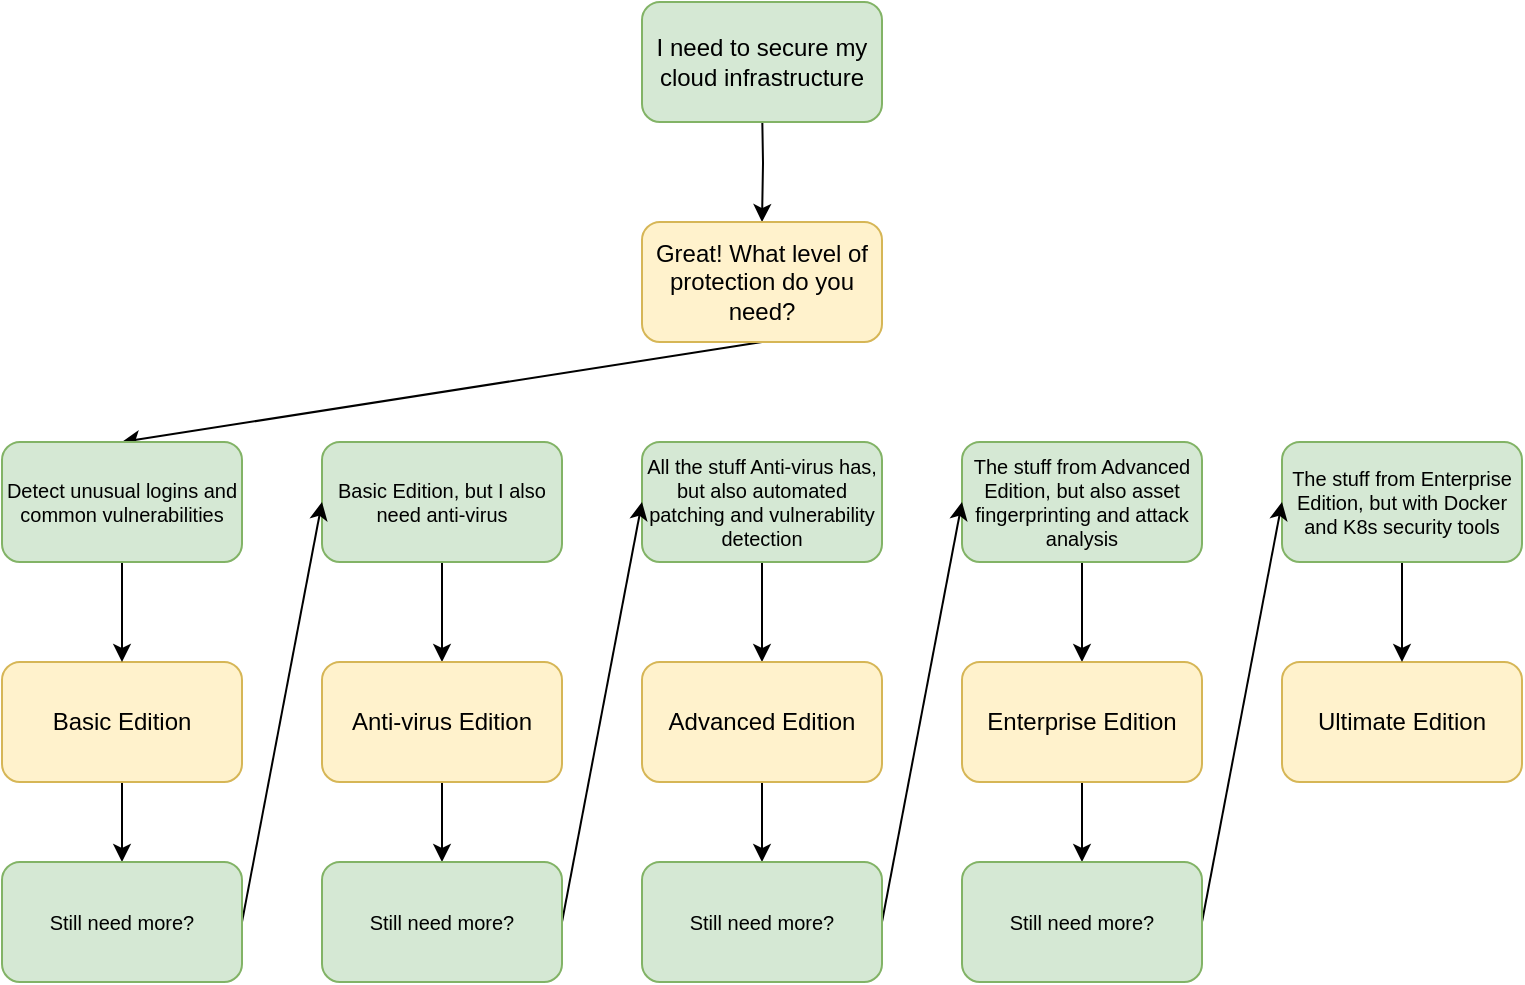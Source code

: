 <mxfile version="14.6.13" type="device"><diagram id="odFyeIaHpMTbCQvD1HdD" name="Page-1"><mxGraphModel dx="788" dy="604" grid="1" gridSize="10" guides="1" tooltips="1" connect="1" arrows="1" fold="1" page="1" pageScale="1" pageWidth="850" pageHeight="1100" math="0" shadow="0"><root><mxCell id="0"/><mxCell id="1" parent="0"/><mxCell id="CwV-jdhzBx1MFLxarZMq-2" style="edgeStyle=orthogonalEdgeStyle;rounded=0;orthogonalLoop=1;jettySize=auto;html=1;exitX=0.5;exitY=1;exitDx=0;exitDy=0;entryX=0.5;entryY=0;entryDx=0;entryDy=0;" edge="1" parent="1" target="CwV-jdhzBx1MFLxarZMq-1"><mxGeometry relative="1" as="geometry"><mxPoint x="420" y="160" as="sourcePoint"/></mxGeometry></mxCell><mxCell id="CwV-jdhzBx1MFLxarZMq-13" style="rounded=0;orthogonalLoop=1;jettySize=auto;html=1;exitX=0.5;exitY=1;exitDx=0;exitDy=0;entryX=0.5;entryY=0;entryDx=0;entryDy=0;" edge="1" parent="1" source="CwV-jdhzBx1MFLxarZMq-1" target="CwV-jdhzBx1MFLxarZMq-12"><mxGeometry relative="1" as="geometry"/></mxCell><mxCell id="CwV-jdhzBx1MFLxarZMq-1" value="Great! What level of protection do you need?" style="rounded=1;whiteSpace=wrap;html=1;fillColor=#fff2cc;strokeColor=#d6b656;" vertex="1" parent="1"><mxGeometry x="360" y="220" width="120" height="60" as="geometry"/></mxCell><mxCell id="CwV-jdhzBx1MFLxarZMq-33" style="edgeStyle=none;rounded=0;orthogonalLoop=1;jettySize=auto;html=1;exitX=0.5;exitY=1;exitDx=0;exitDy=0;entryX=0.5;entryY=0;entryDx=0;entryDy=0;fontSize=10;" edge="1" parent="1" source="CwV-jdhzBx1MFLxarZMq-3" target="CwV-jdhzBx1MFLxarZMq-32"><mxGeometry relative="1" as="geometry"/></mxCell><mxCell id="CwV-jdhzBx1MFLxarZMq-3" value="Basic Edition" style="rounded=1;whiteSpace=wrap;html=1;fillColor=#fff2cc;strokeColor=#d6b656;" vertex="1" parent="1"><mxGeometry x="40" y="440" width="120" height="60" as="geometry"/></mxCell><mxCell id="CwV-jdhzBx1MFLxarZMq-11" value="&lt;font style=&quot;font-size: 12px&quot;&gt;I need to secure my cloud infrastructure&lt;/font&gt;" style="rounded=1;whiteSpace=wrap;html=1;fillColor=#d5e8d4;strokeColor=#82b366;" vertex="1" parent="1"><mxGeometry x="360" y="110" width="120" height="60" as="geometry"/></mxCell><mxCell id="CwV-jdhzBx1MFLxarZMq-14" style="rounded=0;orthogonalLoop=1;jettySize=auto;html=1;exitX=0.5;exitY=1;exitDx=0;exitDy=0;" edge="1" parent="1" source="CwV-jdhzBx1MFLxarZMq-12" target="CwV-jdhzBx1MFLxarZMq-3"><mxGeometry relative="1" as="geometry"/></mxCell><mxCell id="CwV-jdhzBx1MFLxarZMq-12" value="Detect unusual logins and common vulnerabilities" style="rounded=1;whiteSpace=wrap;html=1;fillColor=#d5e8d4;strokeColor=#82b366;fontSize=10;" vertex="1" parent="1"><mxGeometry x="40" y="330" width="120" height="60" as="geometry"/></mxCell><mxCell id="CwV-jdhzBx1MFLxarZMq-18" style="rounded=0;orthogonalLoop=1;jettySize=auto;html=1;exitX=0.5;exitY=1;exitDx=0;exitDy=0;" edge="1" parent="1" source="CwV-jdhzBx1MFLxarZMq-15" target="CwV-jdhzBx1MFLxarZMq-16"><mxGeometry relative="1" as="geometry"/></mxCell><mxCell id="CwV-jdhzBx1MFLxarZMq-15" value="Basic Edition, but I also need anti-virus" style="rounded=1;whiteSpace=wrap;html=1;fillColor=#d5e8d4;strokeColor=#82b366;fontSize=10;" vertex="1" parent="1"><mxGeometry x="200" y="330" width="120" height="60" as="geometry"/></mxCell><mxCell id="CwV-jdhzBx1MFLxarZMq-36" style="edgeStyle=none;rounded=0;orthogonalLoop=1;jettySize=auto;html=1;exitX=0.5;exitY=1;exitDx=0;exitDy=0;entryX=0.5;entryY=0;entryDx=0;entryDy=0;fontSize=10;" edge="1" parent="1" source="CwV-jdhzBx1MFLxarZMq-16" target="CwV-jdhzBx1MFLxarZMq-35"><mxGeometry relative="1" as="geometry"/></mxCell><mxCell id="CwV-jdhzBx1MFLxarZMq-16" value="Anti-virus Edition" style="rounded=1;whiteSpace=wrap;html=1;fillColor=#fff2cc;strokeColor=#d6b656;" vertex="1" parent="1"><mxGeometry x="200" y="440" width="120" height="60" as="geometry"/></mxCell><mxCell id="CwV-jdhzBx1MFLxarZMq-22" style="edgeStyle=none;rounded=0;orthogonalLoop=1;jettySize=auto;html=1;exitX=0.5;exitY=1;exitDx=0;exitDy=0;" edge="1" parent="1" source="CwV-jdhzBx1MFLxarZMq-19" target="CwV-jdhzBx1MFLxarZMq-21"><mxGeometry relative="1" as="geometry"/></mxCell><mxCell id="CwV-jdhzBx1MFLxarZMq-19" value="All the stuff Anti-virus has, but also automated patching and vulnerability detection" style="rounded=1;whiteSpace=wrap;html=1;fillColor=#d5e8d4;strokeColor=#82b366;fontSize=10;" vertex="1" parent="1"><mxGeometry x="360" y="330" width="120" height="60" as="geometry"/></mxCell><mxCell id="CwV-jdhzBx1MFLxarZMq-42" style="edgeStyle=none;rounded=0;orthogonalLoop=1;jettySize=auto;html=1;exitX=0.5;exitY=1;exitDx=0;exitDy=0;fontSize=10;" edge="1" parent="1" source="CwV-jdhzBx1MFLxarZMq-21" target="CwV-jdhzBx1MFLxarZMq-38"><mxGeometry relative="1" as="geometry"/></mxCell><mxCell id="CwV-jdhzBx1MFLxarZMq-21" value="Advanced Edition" style="rounded=1;whiteSpace=wrap;html=1;fillColor=#fff2cc;strokeColor=#d6b656;" vertex="1" parent="1"><mxGeometry x="360" y="440" width="120" height="60" as="geometry"/></mxCell><mxCell id="CwV-jdhzBx1MFLxarZMq-25" style="edgeStyle=none;rounded=0;orthogonalLoop=1;jettySize=auto;html=1;exitX=0.5;exitY=1;exitDx=0;exitDy=0;" edge="1" parent="1" source="CwV-jdhzBx1MFLxarZMq-23" target="CwV-jdhzBx1MFLxarZMq-24"><mxGeometry relative="1" as="geometry"/></mxCell><mxCell id="CwV-jdhzBx1MFLxarZMq-23" value="The stuff from Advanced Edition, but also asset fingerprinting and attack analysis" style="rounded=1;whiteSpace=wrap;html=1;fillColor=#d5e8d4;strokeColor=#82b366;fontSize=10;" vertex="1" parent="1"><mxGeometry x="520" y="330" width="120" height="60" as="geometry"/></mxCell><mxCell id="CwV-jdhzBx1MFLxarZMq-43" style="edgeStyle=none;rounded=0;orthogonalLoop=1;jettySize=auto;html=1;exitX=0.5;exitY=1;exitDx=0;exitDy=0;entryX=0.5;entryY=0;entryDx=0;entryDy=0;fontSize=10;" edge="1" parent="1" source="CwV-jdhzBx1MFLxarZMq-24" target="CwV-jdhzBx1MFLxarZMq-39"><mxGeometry relative="1" as="geometry"/></mxCell><mxCell id="CwV-jdhzBx1MFLxarZMq-24" value="Enterprise Edition" style="rounded=1;whiteSpace=wrap;html=1;fillColor=#fff2cc;strokeColor=#d6b656;" vertex="1" parent="1"><mxGeometry x="520" y="440" width="120" height="60" as="geometry"/></mxCell><mxCell id="CwV-jdhzBx1MFLxarZMq-27" value="Ultimate Edition" style="rounded=1;whiteSpace=wrap;html=1;fillColor=#fff2cc;strokeColor=#d6b656;" vertex="1" parent="1"><mxGeometry x="680" y="440" width="120" height="60" as="geometry"/></mxCell><mxCell id="CwV-jdhzBx1MFLxarZMq-29" style="edgeStyle=none;rounded=0;orthogonalLoop=1;jettySize=auto;html=1;exitX=0.5;exitY=1;exitDx=0;exitDy=0;fontSize=10;" edge="1" parent="1" source="CwV-jdhzBx1MFLxarZMq-28" target="CwV-jdhzBx1MFLxarZMq-27"><mxGeometry relative="1" as="geometry"/></mxCell><mxCell id="CwV-jdhzBx1MFLxarZMq-28" value="The stuff from Enterprise Edition, but with Docker and K8s security tools" style="rounded=1;whiteSpace=wrap;html=1;fillColor=#d5e8d4;strokeColor=#82b366;fontSize=10;" vertex="1" parent="1"><mxGeometry x="680" y="330" width="120" height="60" as="geometry"/></mxCell><mxCell id="CwV-jdhzBx1MFLxarZMq-34" style="edgeStyle=none;rounded=0;orthogonalLoop=1;jettySize=auto;html=1;exitX=1;exitY=0.5;exitDx=0;exitDy=0;entryX=0;entryY=0.5;entryDx=0;entryDy=0;fontSize=10;" edge="1" parent="1" source="CwV-jdhzBx1MFLxarZMq-32" target="CwV-jdhzBx1MFLxarZMq-15"><mxGeometry relative="1" as="geometry"/></mxCell><mxCell id="CwV-jdhzBx1MFLxarZMq-32" value="Still need more?" style="rounded=1;whiteSpace=wrap;html=1;fillColor=#d5e8d4;strokeColor=#82b366;fontSize=10;" vertex="1" parent="1"><mxGeometry x="40" y="540" width="120" height="60" as="geometry"/></mxCell><mxCell id="CwV-jdhzBx1MFLxarZMq-37" style="edgeStyle=none;rounded=0;orthogonalLoop=1;jettySize=auto;html=1;exitX=1;exitY=0.5;exitDx=0;exitDy=0;entryX=0;entryY=0.5;entryDx=0;entryDy=0;fontSize=10;" edge="1" parent="1" source="CwV-jdhzBx1MFLxarZMq-35" target="CwV-jdhzBx1MFLxarZMq-19"><mxGeometry relative="1" as="geometry"/></mxCell><mxCell id="CwV-jdhzBx1MFLxarZMq-35" value="Still need more?" style="rounded=1;whiteSpace=wrap;html=1;fillColor=#d5e8d4;strokeColor=#82b366;fontSize=10;" vertex="1" parent="1"><mxGeometry x="200" y="540" width="120" height="60" as="geometry"/></mxCell><mxCell id="CwV-jdhzBx1MFLxarZMq-41" style="edgeStyle=none;rounded=0;orthogonalLoop=1;jettySize=auto;html=1;exitX=1;exitY=0.5;exitDx=0;exitDy=0;entryX=0;entryY=0.5;entryDx=0;entryDy=0;fontSize=10;" edge="1" parent="1" source="CwV-jdhzBx1MFLxarZMq-38" target="CwV-jdhzBx1MFLxarZMq-23"><mxGeometry relative="1" as="geometry"/></mxCell><mxCell id="CwV-jdhzBx1MFLxarZMq-38" value="Still need more?" style="rounded=1;whiteSpace=wrap;html=1;fillColor=#d5e8d4;strokeColor=#82b366;fontSize=10;" vertex="1" parent="1"><mxGeometry x="360" y="540" width="120" height="60" as="geometry"/></mxCell><mxCell id="CwV-jdhzBx1MFLxarZMq-44" style="edgeStyle=none;rounded=0;orthogonalLoop=1;jettySize=auto;html=1;exitX=1;exitY=0.5;exitDx=0;exitDy=0;entryX=0;entryY=0.5;entryDx=0;entryDy=0;fontSize=10;" edge="1" parent="1" source="CwV-jdhzBx1MFLxarZMq-39" target="CwV-jdhzBx1MFLxarZMq-28"><mxGeometry relative="1" as="geometry"/></mxCell><mxCell id="CwV-jdhzBx1MFLxarZMq-39" value="Still need more?" style="rounded=1;whiteSpace=wrap;html=1;fillColor=#d5e8d4;strokeColor=#82b366;fontSize=10;" vertex="1" parent="1"><mxGeometry x="520" y="540" width="120" height="60" as="geometry"/></mxCell></root></mxGraphModel></diagram></mxfile>